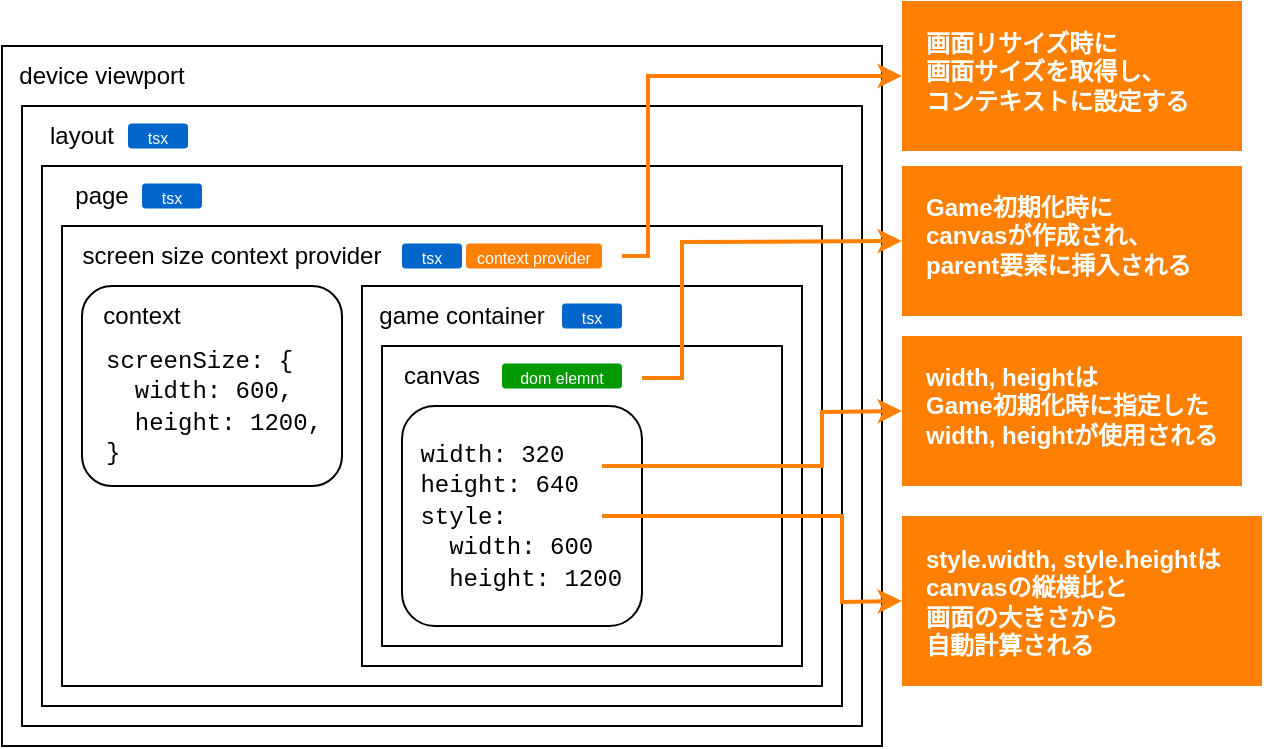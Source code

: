 <mxfile version="24.6.4" type="device">
  <diagram name="ページ1" id="IO-W-D94eDJJUeEhSEI_">
    <mxGraphModel dx="1005" dy="635" grid="1" gridSize="10" guides="1" tooltips="1" connect="1" arrows="1" fold="1" page="1" pageScale="1" pageWidth="827" pageHeight="1169" math="0" shadow="0">
      <root>
        <mxCell id="0" />
        <mxCell id="1" parent="0" />
        <mxCell id="nk7pTIWP-s3VITfa0-_w-1" value="" style="rounded=0;whiteSpace=wrap;html=1;" vertex="1" parent="1">
          <mxGeometry x="80" y="80" width="440" height="350" as="geometry" />
        </mxCell>
        <mxCell id="nk7pTIWP-s3VITfa0-_w-2" value="device viewport" style="text;html=1;align=center;verticalAlign=middle;whiteSpace=wrap;rounded=0;" vertex="1" parent="1">
          <mxGeometry x="80" y="80" width="100" height="30" as="geometry" />
        </mxCell>
        <mxCell id="nk7pTIWP-s3VITfa0-_w-3" value="" style="rounded=0;whiteSpace=wrap;html=1;" vertex="1" parent="1">
          <mxGeometry x="90" y="110" width="420" height="310" as="geometry" />
        </mxCell>
        <mxCell id="nk7pTIWP-s3VITfa0-_w-4" value="layout" style="text;html=1;align=center;verticalAlign=middle;whiteSpace=wrap;rounded=0;" vertex="1" parent="1">
          <mxGeometry x="90" y="110" width="60" height="30" as="geometry" />
        </mxCell>
        <mxCell id="nk7pTIWP-s3VITfa0-_w-5" value="" style="rounded=0;whiteSpace=wrap;html=1;" vertex="1" parent="1">
          <mxGeometry x="100" y="140" width="400" height="270" as="geometry" />
        </mxCell>
        <mxCell id="nk7pTIWP-s3VITfa0-_w-6" value="page" style="text;html=1;align=center;verticalAlign=middle;whiteSpace=wrap;rounded=0;" vertex="1" parent="1">
          <mxGeometry x="100" y="140" width="60" height="30" as="geometry" />
        </mxCell>
        <mxCell id="nk7pTIWP-s3VITfa0-_w-7" value="" style="rounded=0;whiteSpace=wrap;html=1;" vertex="1" parent="1">
          <mxGeometry x="110" y="170" width="380" height="230" as="geometry" />
        </mxCell>
        <mxCell id="nk7pTIWP-s3VITfa0-_w-8" value="screen size context provider" style="text;html=1;align=center;verticalAlign=middle;whiteSpace=wrap;rounded=0;" vertex="1" parent="1">
          <mxGeometry x="110" y="170" width="170" height="30" as="geometry" />
        </mxCell>
        <mxCell id="nk7pTIWP-s3VITfa0-_w-9" value="" style="rounded=1;whiteSpace=wrap;html=1;align=left;" vertex="1" parent="1">
          <mxGeometry x="120" y="200" width="130" height="100" as="geometry" />
        </mxCell>
        <mxCell id="nk7pTIWP-s3VITfa0-_w-10" value="context" style="text;html=1;align=center;verticalAlign=middle;whiteSpace=wrap;rounded=0;" vertex="1" parent="1">
          <mxGeometry x="120" y="200" width="60" height="30" as="geometry" />
        </mxCell>
        <mxCell id="nk7pTIWP-s3VITfa0-_w-11" value="&lt;font face=&quot;Courier New&quot;&gt;screenSize: {&lt;/font&gt;&lt;div&gt;&lt;font face=&quot;Courier New&quot;&gt;&amp;nbsp; width: 600,&lt;/font&gt;&lt;/div&gt;&lt;div&gt;&lt;font face=&quot;Courier New&quot;&gt;&amp;nbsp; height: 1200,&lt;/font&gt;&lt;/div&gt;&lt;div&gt;&lt;font face=&quot;Courier New&quot;&gt;}&lt;/font&gt;&lt;/div&gt;" style="text;html=1;align=left;verticalAlign=middle;whiteSpace=wrap;rounded=0;" vertex="1" parent="1">
          <mxGeometry x="130" y="230" width="120" height="60" as="geometry" />
        </mxCell>
        <mxCell id="nk7pTIWP-s3VITfa0-_w-12" value="" style="rounded=0;whiteSpace=wrap;html=1;" vertex="1" parent="1">
          <mxGeometry x="260" y="200" width="220" height="190" as="geometry" />
        </mxCell>
        <mxCell id="nk7pTIWP-s3VITfa0-_w-13" value="game container" style="text;html=1;align=center;verticalAlign=middle;whiteSpace=wrap;rounded=0;" vertex="1" parent="1">
          <mxGeometry x="260" y="200" width="100" height="30" as="geometry" />
        </mxCell>
        <mxCell id="nk7pTIWP-s3VITfa0-_w-14" value="" style="rounded=0;whiteSpace=wrap;html=1;" vertex="1" parent="1">
          <mxGeometry x="270" y="230" width="200" height="150" as="geometry" />
        </mxCell>
        <mxCell id="nk7pTIWP-s3VITfa0-_w-15" value="canvas" style="text;html=1;align=center;verticalAlign=middle;whiteSpace=wrap;rounded=0;" vertex="1" parent="1">
          <mxGeometry x="270" y="230" width="60" height="30" as="geometry" />
        </mxCell>
        <mxCell id="nk7pTIWP-s3VITfa0-_w-17" value="&lt;font face=&quot;Courier New&quot;&gt;&amp;nbsp;width: 320&lt;/font&gt;&lt;div&gt;&lt;font face=&quot;Courier New&quot;&gt;&amp;nbsp;height: 640&lt;/font&gt;&lt;/div&gt;&lt;div&gt;&lt;font face=&quot;Courier New&quot;&gt;&amp;nbsp;style:&lt;/font&gt;&lt;/div&gt;&lt;div&gt;&lt;font face=&quot;Courier New&quot;&gt;&amp;nbsp; &amp;nbsp;width: 600&lt;/font&gt;&lt;/div&gt;&lt;div&gt;&lt;font face=&quot;Courier New&quot;&gt;&amp;nbsp; &amp;nbsp;height: 1200&lt;/font&gt;&lt;/div&gt;" style="rounded=1;whiteSpace=wrap;html=1;align=left;" vertex="1" parent="1">
          <mxGeometry x="280" y="260" width="120" height="110" as="geometry" />
        </mxCell>
        <mxCell id="nk7pTIWP-s3VITfa0-_w-19" value="" style="rounded=0;whiteSpace=wrap;html=1;strokeColor=none;fillColor=#FF8000;" vertex="1" parent="1">
          <mxGeometry x="530" y="225" width="170" height="75" as="geometry" />
        </mxCell>
        <mxCell id="nk7pTIWP-s3VITfa0-_w-18" value="&lt;font color=&quot;#ffffff&quot;&gt;&lt;b&gt;width, heightは&lt;/b&gt;&lt;/font&gt;&lt;div&gt;&lt;font color=&quot;#ffffff&quot;&gt;&lt;b&gt;Game初期化時に指定した&lt;/b&gt;&lt;/font&gt;&lt;div&gt;&lt;font color=&quot;#ffffff&quot;&gt;&lt;b&gt;width, heightが使用される&lt;/b&gt;&lt;/font&gt;&lt;/div&gt;&lt;/div&gt;" style="text;html=1;align=left;verticalAlign=middle;whiteSpace=wrap;rounded=0;" vertex="1" parent="1">
          <mxGeometry x="540" y="235" width="150" height="50" as="geometry" />
        </mxCell>
        <mxCell id="nk7pTIWP-s3VITfa0-_w-20" value="" style="rounded=0;whiteSpace=wrap;html=1;strokeColor=none;fillColor=#FF8000;" vertex="1" parent="1">
          <mxGeometry x="530" y="315" width="180" height="85" as="geometry" />
        </mxCell>
        <mxCell id="nk7pTIWP-s3VITfa0-_w-21" value="&lt;font color=&quot;#ffffff&quot;&gt;&lt;b&gt;style.width, style.heightは&lt;/b&gt;&lt;/font&gt;&lt;div&gt;&lt;font color=&quot;#ffffff&quot;&gt;&lt;b&gt;canvasの縦横比と&lt;br&gt;画面の大きさから&lt;br&gt;自動計算される&lt;/b&gt;&lt;/font&gt;&lt;/div&gt;" style="text;html=1;align=left;verticalAlign=middle;whiteSpace=wrap;rounded=0;" vertex="1" parent="1">
          <mxGeometry x="540" y="327.5" width="160" height="60" as="geometry" />
        </mxCell>
        <mxCell id="nk7pTIWP-s3VITfa0-_w-22" value="" style="endArrow=classic;html=1;rounded=0;entryX=0;entryY=0.5;entryDx=0;entryDy=0;exitX=0.833;exitY=0.273;exitDx=0;exitDy=0;exitPerimeter=0;strokeColor=#FF8000;strokeWidth=2;" edge="1" parent="1" source="nk7pTIWP-s3VITfa0-_w-17" target="nk7pTIWP-s3VITfa0-_w-19">
          <mxGeometry width="50" height="50" relative="1" as="geometry">
            <mxPoint x="390" y="450" as="sourcePoint" />
            <mxPoint x="440" y="400" as="targetPoint" />
            <Array as="points">
              <mxPoint x="490" y="290" />
              <mxPoint x="490" y="263" />
            </Array>
          </mxGeometry>
        </mxCell>
        <mxCell id="nk7pTIWP-s3VITfa0-_w-23" value="" style="endArrow=classic;html=1;rounded=0;entryX=0;entryY=0.5;entryDx=0;entryDy=0;strokeColor=#FF8000;strokeWidth=2;" edge="1" parent="1" target="nk7pTIWP-s3VITfa0-_w-20">
          <mxGeometry width="50" height="50" relative="1" as="geometry">
            <mxPoint x="380" y="315" as="sourcePoint" />
            <mxPoint x="540" y="308" as="targetPoint" />
            <Array as="points">
              <mxPoint x="500" y="315" />
              <mxPoint x="500" y="358" />
            </Array>
          </mxGeometry>
        </mxCell>
        <mxCell id="nk7pTIWP-s3VITfa0-_w-24" value="" style="rounded=0;whiteSpace=wrap;html=1;strokeColor=none;fillColor=#FF8000;" vertex="1" parent="1">
          <mxGeometry x="530" y="140" width="170" height="75" as="geometry" />
        </mxCell>
        <mxCell id="nk7pTIWP-s3VITfa0-_w-25" value="&lt;font color=&quot;#ffffff&quot;&gt;&lt;b&gt;Game初期化時に&lt;br&gt;canvasが作成され、&lt;/b&gt;&lt;/font&gt;&lt;div&gt;&lt;font color=&quot;#ffffff&quot;&gt;&lt;b&gt;parent要素に挿入される&lt;/b&gt;&lt;/font&gt;&lt;/div&gt;" style="text;html=1;align=left;verticalAlign=middle;whiteSpace=wrap;rounded=0;" vertex="1" parent="1">
          <mxGeometry x="540" y="150" width="150" height="50" as="geometry" />
        </mxCell>
        <mxCell id="nk7pTIWP-s3VITfa0-_w-26" value="" style="endArrow=classic;html=1;rounded=0;entryX=0;entryY=0.5;entryDx=0;entryDy=0;strokeColor=#FF8000;strokeWidth=2;" edge="1" parent="1" target="nk7pTIWP-s3VITfa0-_w-24">
          <mxGeometry width="50" height="50" relative="1" as="geometry">
            <mxPoint x="400" y="246" as="sourcePoint" />
            <mxPoint x="414" y="239" as="targetPoint" />
            <Array as="points">
              <mxPoint x="420" y="246" />
              <mxPoint x="420" y="178" />
            </Array>
          </mxGeometry>
        </mxCell>
        <mxCell id="nk7pTIWP-s3VITfa0-_w-27" value="" style="rounded=0;whiteSpace=wrap;html=1;strokeColor=none;fillColor=#FF8000;" vertex="1" parent="1">
          <mxGeometry x="530" y="57.5" width="170" height="75" as="geometry" />
        </mxCell>
        <mxCell id="nk7pTIWP-s3VITfa0-_w-28" value="&lt;font color=&quot;#ffffff&quot;&gt;&lt;b&gt;画面リサイズ時に&lt;/b&gt;&lt;/font&gt;&lt;div&gt;&lt;font color=&quot;#ffffff&quot;&gt;&lt;b&gt;画面サイズを取得し、&lt;/b&gt;&lt;/font&gt;&lt;/div&gt;&lt;div&gt;&lt;font color=&quot;#ffffff&quot;&gt;&lt;b&gt;コンテキストに設定する&lt;/b&gt;&lt;/font&gt;&lt;/div&gt;" style="text;html=1;align=left;verticalAlign=middle;whiteSpace=wrap;rounded=0;" vertex="1" parent="1">
          <mxGeometry x="540" y="67.5" width="150" height="50" as="geometry" />
        </mxCell>
        <mxCell id="nk7pTIWP-s3VITfa0-_w-29" value="" style="endArrow=classic;html=1;rounded=0;entryX=0;entryY=0.5;entryDx=0;entryDy=0;strokeColor=#FF8000;strokeWidth=2;" edge="1" parent="1" target="nk7pTIWP-s3VITfa0-_w-27">
          <mxGeometry width="50" height="50" relative="1" as="geometry">
            <mxPoint x="390" y="185" as="sourcePoint" />
            <mxPoint x="482" y="117.5" as="targetPoint" />
            <Array as="points">
              <mxPoint x="403" y="185" />
              <mxPoint x="403" y="95" />
            </Array>
          </mxGeometry>
        </mxCell>
        <mxCell id="nk7pTIWP-s3VITfa0-_w-31" value="&lt;font color=&quot;#ffffff&quot; style=&quot;font-size: 8px;&quot;&gt;tsx&lt;/font&gt;" style="rounded=1;whiteSpace=wrap;html=1;strokeColor=none;fillColor=#0066CC;" vertex="1" parent="1">
          <mxGeometry x="143" y="118.75" width="30" height="12.5" as="geometry" />
        </mxCell>
        <mxCell id="nk7pTIWP-s3VITfa0-_w-33" value="&lt;font color=&quot;#ffffff&quot; style=&quot;font-size: 8px;&quot;&gt;tsx&lt;/font&gt;" style="rounded=1;whiteSpace=wrap;html=1;strokeColor=none;fillColor=#0066CC;" vertex="1" parent="1">
          <mxGeometry x="150" y="148.75" width="30" height="12.5" as="geometry" />
        </mxCell>
        <mxCell id="nk7pTIWP-s3VITfa0-_w-34" value="&lt;font color=&quot;#ffffff&quot; style=&quot;font-size: 8px;&quot;&gt;tsx&lt;/font&gt;" style="rounded=1;whiteSpace=wrap;html=1;strokeColor=none;fillColor=#0066CC;" vertex="1" parent="1">
          <mxGeometry x="280" y="178.75" width="30" height="12.5" as="geometry" />
        </mxCell>
        <mxCell id="nk7pTIWP-s3VITfa0-_w-36" value="&lt;font color=&quot;#ffffff&quot; style=&quot;font-size: 8px;&quot;&gt;context provider&lt;/font&gt;" style="rounded=1;whiteSpace=wrap;html=1;strokeColor=none;fillColor=#FF8000;" vertex="1" parent="1">
          <mxGeometry x="312" y="178.75" width="68" height="12.5" as="geometry" />
        </mxCell>
        <mxCell id="nk7pTIWP-s3VITfa0-_w-37" value="&lt;font color=&quot;#ffffff&quot; style=&quot;font-size: 8px;&quot;&gt;tsx&lt;/font&gt;" style="rounded=1;whiteSpace=wrap;html=1;strokeColor=none;fillColor=#0066CC;" vertex="1" parent="1">
          <mxGeometry x="360" y="208.75" width="30" height="12.5" as="geometry" />
        </mxCell>
        <mxCell id="nk7pTIWP-s3VITfa0-_w-38" value="&lt;font color=&quot;#ffffff&quot; style=&quot;font-size: 8px;&quot;&gt;dom elemnt&lt;/font&gt;" style="rounded=1;whiteSpace=wrap;html=1;strokeColor=none;fillColor=#009900;" vertex="1" parent="1">
          <mxGeometry x="330" y="238.75" width="60" height="12.5" as="geometry" />
        </mxCell>
      </root>
    </mxGraphModel>
  </diagram>
</mxfile>
